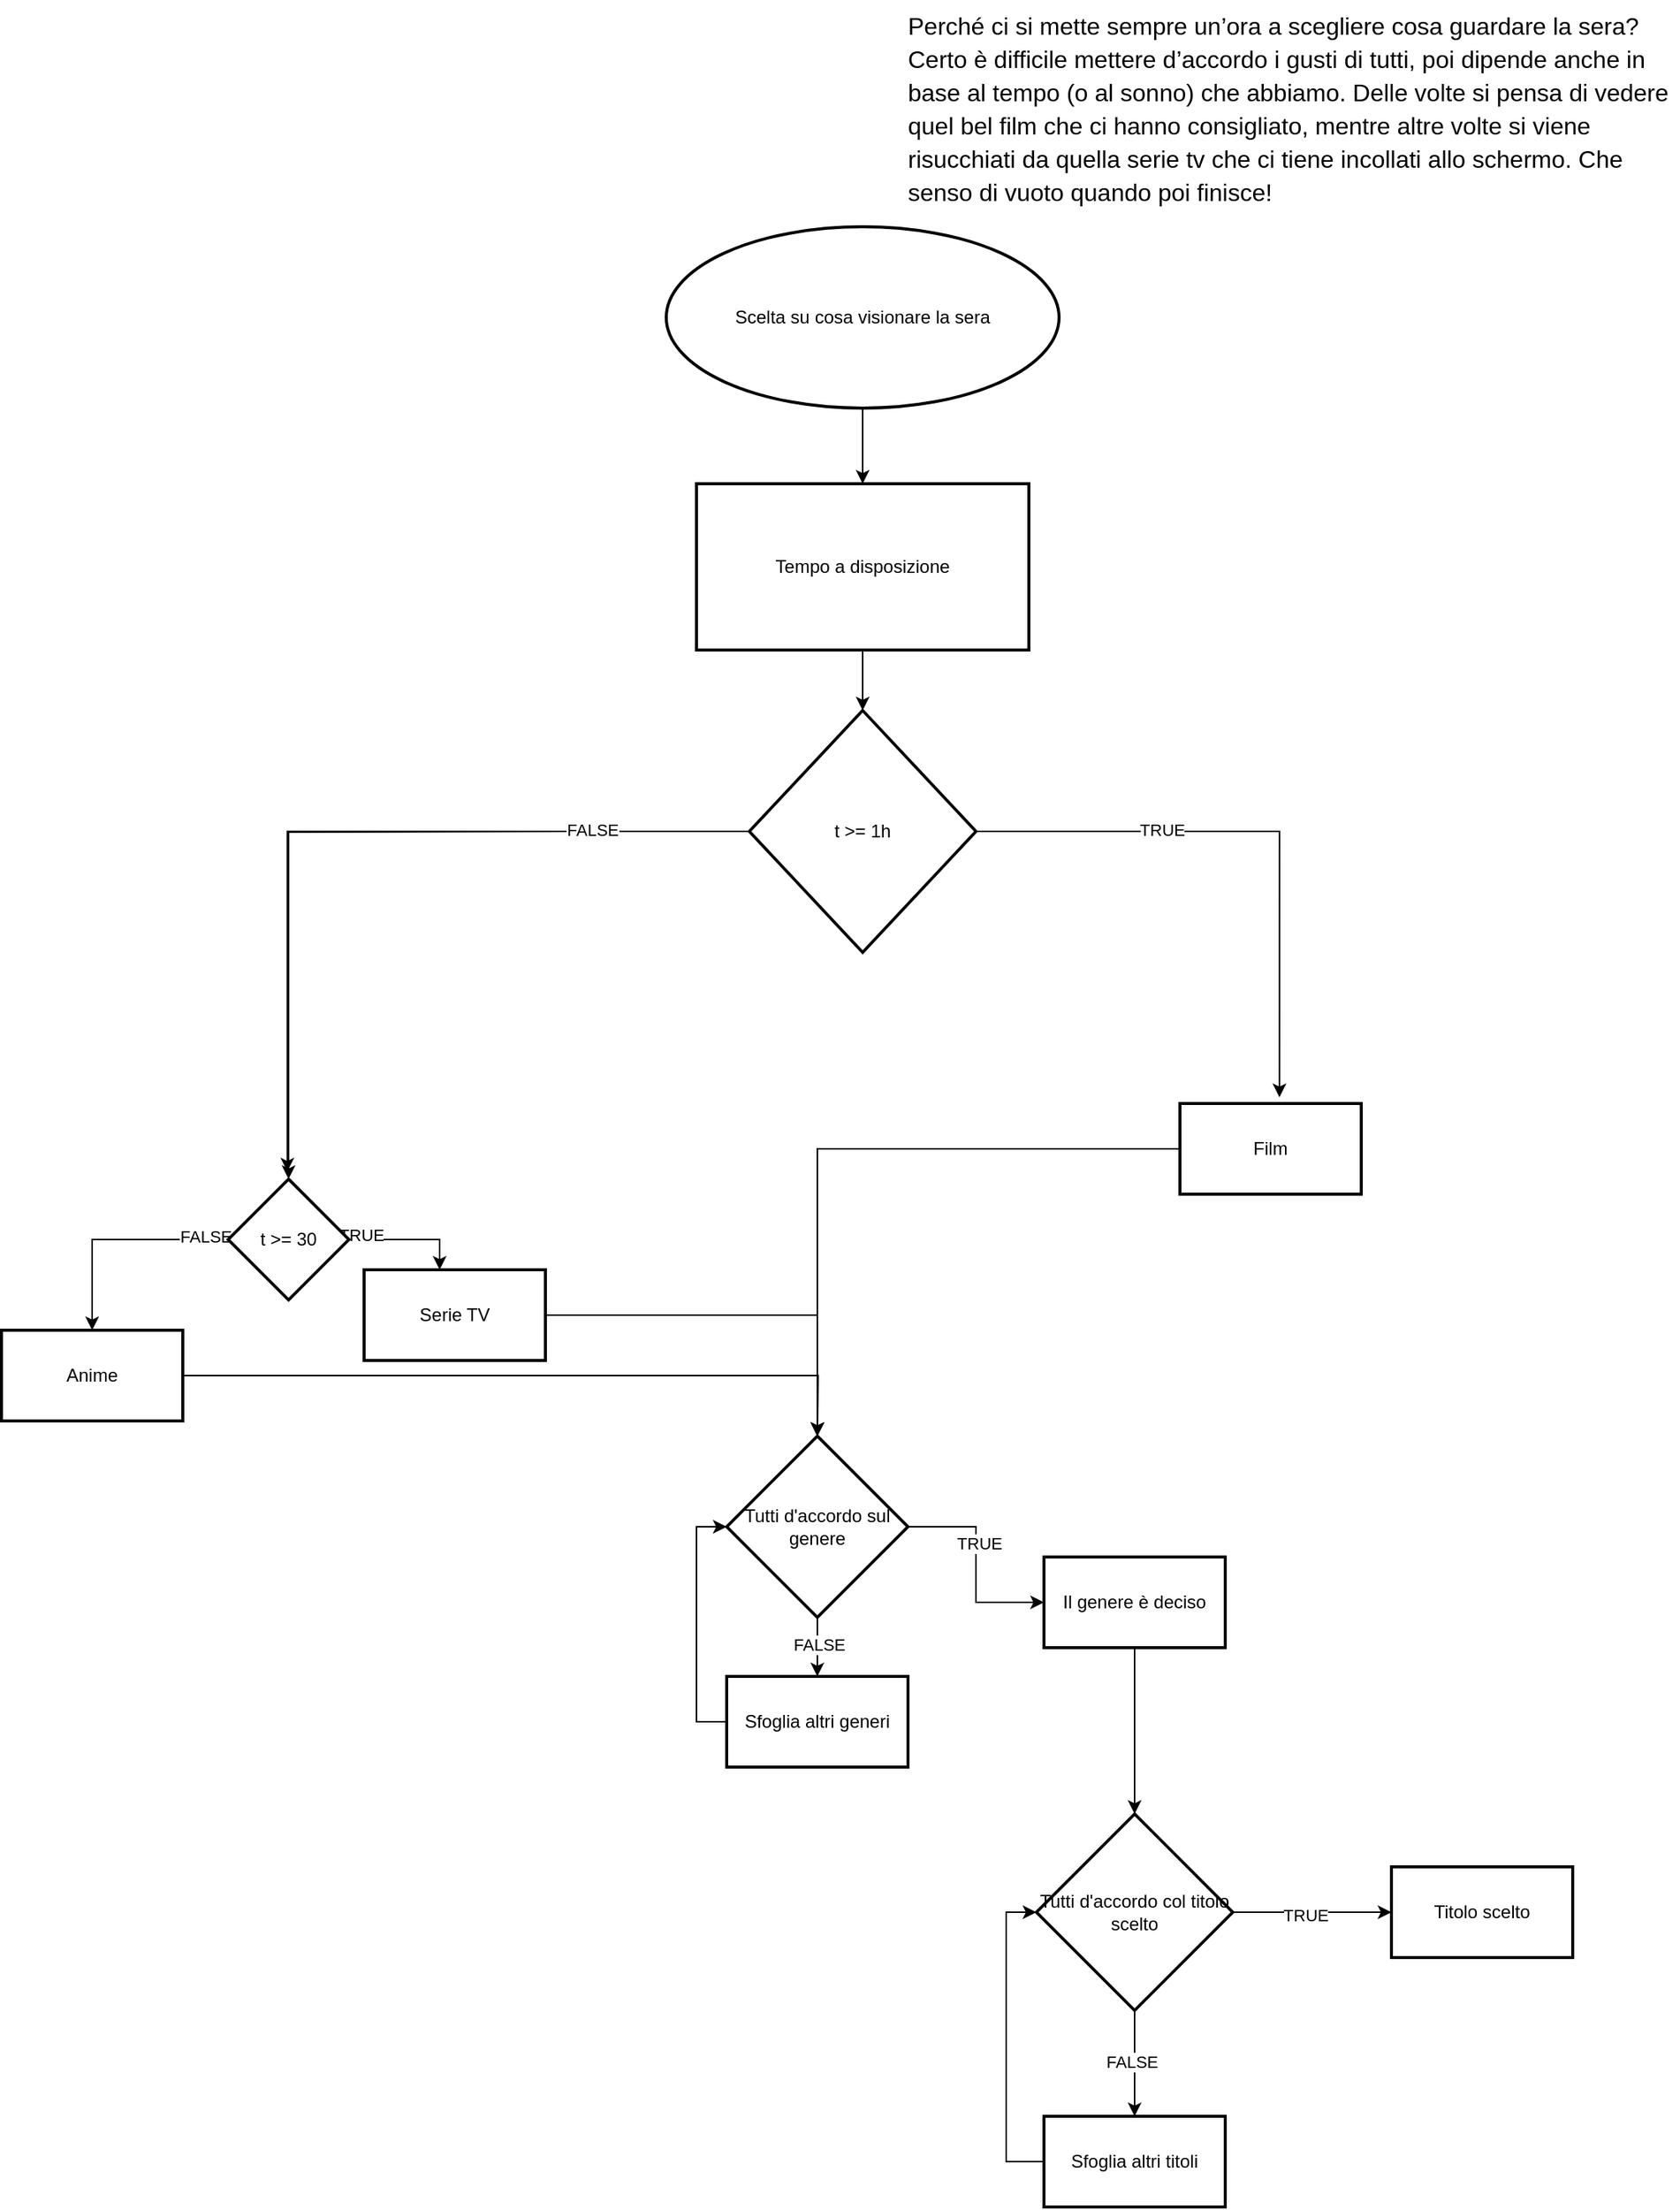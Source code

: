 <mxfile version="24.2.5" type="device">
  <diagram name="Pagina-1" id="BaRYJP46SEVp_7w-0Xdb">
    <mxGraphModel dx="3267" dy="1292" grid="1" gridSize="10" guides="1" tooltips="1" connect="1" arrows="1" fold="1" page="1" pageScale="1" pageWidth="827" pageHeight="1169" background="#ffffff" math="0" shadow="0">
      <root>
        <mxCell id="0" />
        <mxCell id="1" parent="0" />
        <mxCell id="3V6S1HHqgzO34eC3wB2g-3" value="&lt;b style=&quot;font-weight:normal;&quot; id=&quot;docs-internal-guid-7942f7b9-7fff-d7cf-f2d4-40ea38739836&quot;&gt;&lt;p dir=&quot;ltr&quot; style=&quot;line-height:1.38;margin-left: 36pt;margin-top:0pt;margin-bottom:0pt;&quot;&gt;&lt;span style=&quot;font-size:12pt;font-family:Arial,sans-serif;color:#000000;background-color:transparent;font-weight:400;font-style:normal;font-variant:normal;text-decoration:none;vertical-align:baseline;white-space:pre;white-space:pre-wrap;&quot;&gt;Perché ci si mette sempre un’ora a scegliere cosa guardare la sera? Certo è difficile mettere d’accordo i gusti di tutti, poi dipende anche in base al tempo (o al sonno) che abbiamo. Delle volte si pensa di vedere quel bel film che ci hanno consigliato, mentre altre volte si viene risucchiati da quella serie tv che ci tiene incollati allo schermo. Che senso di vuoto quando poi finisce!&amp;nbsp;&lt;/span&gt;&lt;/p&gt;&lt;/b&gt;&lt;br class=&quot;Apple-interchange-newline&quot;&gt;" style="text;whiteSpace=wrap;html=1;" vertex="1" parent="1">
          <mxGeometry x="-20" width="560" height="170" as="geometry" />
        </mxCell>
        <mxCell id="3V6S1HHqgzO34eC3wB2g-8" value="" style="edgeStyle=orthogonalEdgeStyle;rounded=0;orthogonalLoop=1;jettySize=auto;html=1;" edge="1" parent="1" source="3V6S1HHqgzO34eC3wB2g-5" target="3V6S1HHqgzO34eC3wB2g-7">
          <mxGeometry relative="1" as="geometry" />
        </mxCell>
        <mxCell id="3V6S1HHqgzO34eC3wB2g-5" value="Scelta su cosa visionare la sera" style="strokeWidth=2;html=1;shape=mxgraph.flowchart.start_1;whiteSpace=wrap;" vertex="1" parent="1">
          <mxGeometry x="-130" y="150" width="260" height="120" as="geometry" />
        </mxCell>
        <mxCell id="3V6S1HHqgzO34eC3wB2g-20" value="" style="edgeStyle=orthogonalEdgeStyle;rounded=0;orthogonalLoop=1;jettySize=auto;html=1;entryX=0.549;entryY=-0.069;entryDx=0;entryDy=0;entryPerimeter=0;" edge="1" parent="1" source="3V6S1HHqgzO34eC3wB2g-6" target="3V6S1HHqgzO34eC3wB2g-23">
          <mxGeometry relative="1" as="geometry">
            <mxPoint x="315" y="650" as="targetPoint" />
          </mxGeometry>
        </mxCell>
        <mxCell id="3V6S1HHqgzO34eC3wB2g-32" value="TRUE" style="edgeLabel;html=1;align=center;verticalAlign=middle;resizable=0;points=[];" vertex="1" connectable="0" parent="3V6S1HHqgzO34eC3wB2g-20">
          <mxGeometry x="-0.346" y="1" relative="1" as="geometry">
            <mxPoint as="offset" />
          </mxGeometry>
        </mxCell>
        <mxCell id="3V6S1HHqgzO34eC3wB2g-6" value="t &amp;gt;= 1h" style="strokeWidth=2;html=1;shape=mxgraph.flowchart.decision;whiteSpace=wrap;" vertex="1" parent="1">
          <mxGeometry x="-75" y="470" width="150" height="160" as="geometry" />
        </mxCell>
        <mxCell id="3V6S1HHqgzO34eC3wB2g-11" value="" style="edgeStyle=orthogonalEdgeStyle;rounded=0;orthogonalLoop=1;jettySize=auto;html=1;" edge="1" parent="1" source="3V6S1HHqgzO34eC3wB2g-7" target="3V6S1HHqgzO34eC3wB2g-6">
          <mxGeometry relative="1" as="geometry" />
        </mxCell>
        <mxCell id="3V6S1HHqgzO34eC3wB2g-7" value="Tempo a disposizione" style="whiteSpace=wrap;html=1;strokeWidth=2;" vertex="1" parent="1">
          <mxGeometry x="-110" y="320" width="220" height="110" as="geometry" />
        </mxCell>
        <mxCell id="3V6S1HHqgzO34eC3wB2g-30" value="" style="edgeStyle=orthogonalEdgeStyle;rounded=0;orthogonalLoop=1;jettySize=auto;html=1;" edge="1" parent="1" target="3V6S1HHqgzO34eC3wB2g-29">
          <mxGeometry relative="1" as="geometry">
            <mxPoint x="-190" y="550" as="sourcePoint" />
          </mxGeometry>
        </mxCell>
        <mxCell id="3V6S1HHqgzO34eC3wB2g-48" value="" style="edgeStyle=orthogonalEdgeStyle;rounded=0;orthogonalLoop=1;jettySize=auto;html=1;" edge="1" parent="1" source="3V6S1HHqgzO34eC3wB2g-23" target="3V6S1HHqgzO34eC3wB2g-47">
          <mxGeometry relative="1" as="geometry" />
        </mxCell>
        <mxCell id="3V6S1HHqgzO34eC3wB2g-23" value="Film" style="whiteSpace=wrap;html=1;strokeWidth=2;" vertex="1" parent="1">
          <mxGeometry x="210" y="730" width="120" height="60" as="geometry" />
        </mxCell>
        <mxCell id="3V6S1HHqgzO34eC3wB2g-36" value="" style="edgeStyle=orthogonalEdgeStyle;rounded=0;orthogonalLoop=1;jettySize=auto;html=1;" edge="1" parent="1" source="3V6S1HHqgzO34eC3wB2g-29" target="3V6S1HHqgzO34eC3wB2g-35">
          <mxGeometry relative="1" as="geometry">
            <Array as="points">
              <mxPoint x="-280" y="820" />
            </Array>
          </mxGeometry>
        </mxCell>
        <mxCell id="3V6S1HHqgzO34eC3wB2g-39" value="TRUE" style="edgeLabel;html=1;align=center;verticalAlign=middle;resizable=0;points=[];" vertex="1" connectable="0" parent="3V6S1HHqgzO34eC3wB2g-36">
          <mxGeometry x="-0.808" y="3" relative="1" as="geometry">
            <mxPoint as="offset" />
          </mxGeometry>
        </mxCell>
        <mxCell id="3V6S1HHqgzO34eC3wB2g-38" value="" style="edgeStyle=orthogonalEdgeStyle;rounded=0;orthogonalLoop=1;jettySize=auto;html=1;" edge="1" parent="1" source="3V6S1HHqgzO34eC3wB2g-29" target="3V6S1HHqgzO34eC3wB2g-37">
          <mxGeometry relative="1" as="geometry">
            <Array as="points">
              <mxPoint x="-510" y="820" />
            </Array>
          </mxGeometry>
        </mxCell>
        <mxCell id="3V6S1HHqgzO34eC3wB2g-40" value="FALSE" style="edgeLabel;html=1;align=center;verticalAlign=middle;resizable=0;points=[];" vertex="1" connectable="0" parent="3V6S1HHqgzO34eC3wB2g-38">
          <mxGeometry x="-0.795" y="-2" relative="1" as="geometry">
            <mxPoint as="offset" />
          </mxGeometry>
        </mxCell>
        <mxCell id="3V6S1HHqgzO34eC3wB2g-29" value="t &amp;gt;= 30" style="rhombus;whiteSpace=wrap;html=1;strokeWidth=2;" vertex="1" parent="1">
          <mxGeometry x="-420" y="780" width="80" height="80" as="geometry" />
        </mxCell>
        <mxCell id="3V6S1HHqgzO34eC3wB2g-59" style="edgeStyle=orthogonalEdgeStyle;rounded=0;orthogonalLoop=1;jettySize=auto;html=1;entryX=0.5;entryY=0;entryDx=0;entryDy=0;" edge="1" parent="1" source="3V6S1HHqgzO34eC3wB2g-35" target="3V6S1HHqgzO34eC3wB2g-47">
          <mxGeometry relative="1" as="geometry" />
        </mxCell>
        <mxCell id="3V6S1HHqgzO34eC3wB2g-35" value="Serie TV" style="whiteSpace=wrap;html=1;strokeWidth=2;" vertex="1" parent="1">
          <mxGeometry x="-330" y="840" width="120" height="60" as="geometry" />
        </mxCell>
        <mxCell id="3V6S1HHqgzO34eC3wB2g-60" style="edgeStyle=orthogonalEdgeStyle;rounded=0;orthogonalLoop=1;jettySize=auto;html=1;" edge="1" parent="1" source="3V6S1HHqgzO34eC3wB2g-37">
          <mxGeometry relative="1" as="geometry">
            <mxPoint x="-30" y="950" as="targetPoint" />
          </mxGeometry>
        </mxCell>
        <mxCell id="3V6S1HHqgzO34eC3wB2g-37" value="Anime" style="whiteSpace=wrap;html=1;strokeWidth=2;" vertex="1" parent="1">
          <mxGeometry x="-570" y="880" width="120" height="60" as="geometry" />
        </mxCell>
        <mxCell id="3V6S1HHqgzO34eC3wB2g-42" style="edgeStyle=orthogonalEdgeStyle;rounded=0;orthogonalLoop=1;jettySize=auto;html=1;exitX=0;exitY=0.5;exitDx=0;exitDy=0;exitPerimeter=0;entryX=0.49;entryY=-0.062;entryDx=0;entryDy=0;entryPerimeter=0;" edge="1" parent="1" source="3V6S1HHqgzO34eC3wB2g-6" target="3V6S1HHqgzO34eC3wB2g-29">
          <mxGeometry relative="1" as="geometry" />
        </mxCell>
        <mxCell id="3V6S1HHqgzO34eC3wB2g-43" value="FALSE" style="edgeLabel;html=1;align=center;verticalAlign=middle;resizable=0;points=[];" vertex="1" connectable="0" parent="3V6S1HHqgzO34eC3wB2g-42">
          <mxGeometry x="-0.608" y="-1" relative="1" as="geometry">
            <mxPoint as="offset" />
          </mxGeometry>
        </mxCell>
        <mxCell id="3V6S1HHqgzO34eC3wB2g-51" value="" style="edgeStyle=orthogonalEdgeStyle;rounded=0;orthogonalLoop=1;jettySize=auto;html=1;" edge="1" parent="1" source="3V6S1HHqgzO34eC3wB2g-47" target="3V6S1HHqgzO34eC3wB2g-50">
          <mxGeometry relative="1" as="geometry" />
        </mxCell>
        <mxCell id="3V6S1HHqgzO34eC3wB2g-52" value="TRUE" style="edgeLabel;html=1;align=center;verticalAlign=middle;resizable=0;points=[];" vertex="1" connectable="0" parent="3V6S1HHqgzO34eC3wB2g-51">
          <mxGeometry x="-0.208" y="2" relative="1" as="geometry">
            <mxPoint as="offset" />
          </mxGeometry>
        </mxCell>
        <mxCell id="3V6S1HHqgzO34eC3wB2g-56" value="" style="edgeStyle=orthogonalEdgeStyle;rounded=0;orthogonalLoop=1;jettySize=auto;html=1;" edge="1" parent="1" source="3V6S1HHqgzO34eC3wB2g-47" target="3V6S1HHqgzO34eC3wB2g-55">
          <mxGeometry relative="1" as="geometry" />
        </mxCell>
        <mxCell id="3V6S1HHqgzO34eC3wB2g-58" value="FALSE" style="edgeLabel;html=1;align=center;verticalAlign=middle;resizable=0;points=[];" vertex="1" connectable="0" parent="3V6S1HHqgzO34eC3wB2g-56">
          <mxGeometry x="-0.117" y="1" relative="1" as="geometry">
            <mxPoint as="offset" />
          </mxGeometry>
        </mxCell>
        <mxCell id="3V6S1HHqgzO34eC3wB2g-47" value="Tutti d&#39;accordo sul genere" style="rhombus;whiteSpace=wrap;html=1;strokeWidth=2;" vertex="1" parent="1">
          <mxGeometry x="-90" y="950" width="120" height="120" as="geometry" />
        </mxCell>
        <mxCell id="3V6S1HHqgzO34eC3wB2g-62" value="" style="edgeStyle=orthogonalEdgeStyle;rounded=0;orthogonalLoop=1;jettySize=auto;html=1;" edge="1" parent="1" source="3V6S1HHqgzO34eC3wB2g-50" target="3V6S1HHqgzO34eC3wB2g-61">
          <mxGeometry relative="1" as="geometry" />
        </mxCell>
        <mxCell id="3V6S1HHqgzO34eC3wB2g-50" value="Il genere è deciso" style="whiteSpace=wrap;html=1;strokeWidth=2;" vertex="1" parent="1">
          <mxGeometry x="120" y="1030" width="120" height="60" as="geometry" />
        </mxCell>
        <mxCell id="3V6S1HHqgzO34eC3wB2g-57" style="edgeStyle=orthogonalEdgeStyle;rounded=0;orthogonalLoop=1;jettySize=auto;html=1;exitX=0;exitY=0.5;exitDx=0;exitDy=0;entryX=0;entryY=0.5;entryDx=0;entryDy=0;" edge="1" parent="1" source="3V6S1HHqgzO34eC3wB2g-55" target="3V6S1HHqgzO34eC3wB2g-47">
          <mxGeometry relative="1" as="geometry" />
        </mxCell>
        <mxCell id="3V6S1HHqgzO34eC3wB2g-55" value="Sfoglia altri generi" style="whiteSpace=wrap;html=1;strokeWidth=2;" vertex="1" parent="1">
          <mxGeometry x="-90" y="1109" width="120" height="60" as="geometry" />
        </mxCell>
        <mxCell id="3V6S1HHqgzO34eC3wB2g-64" value="" style="edgeStyle=orthogonalEdgeStyle;rounded=0;orthogonalLoop=1;jettySize=auto;html=1;" edge="1" parent="1" source="3V6S1HHqgzO34eC3wB2g-61" target="3V6S1HHqgzO34eC3wB2g-63">
          <mxGeometry relative="1" as="geometry" />
        </mxCell>
        <mxCell id="3V6S1HHqgzO34eC3wB2g-72" value="TRUE" style="edgeLabel;html=1;align=center;verticalAlign=middle;resizable=0;points=[];" vertex="1" connectable="0" parent="3V6S1HHqgzO34eC3wB2g-64">
          <mxGeometry x="-0.095" y="-2" relative="1" as="geometry">
            <mxPoint as="offset" />
          </mxGeometry>
        </mxCell>
        <mxCell id="3V6S1HHqgzO34eC3wB2g-66" value="" style="edgeStyle=orthogonalEdgeStyle;rounded=0;orthogonalLoop=1;jettySize=auto;html=1;" edge="1" parent="1" source="3V6S1HHqgzO34eC3wB2g-61" target="3V6S1HHqgzO34eC3wB2g-65">
          <mxGeometry relative="1" as="geometry" />
        </mxCell>
        <mxCell id="3V6S1HHqgzO34eC3wB2g-73" value="FALSE" style="edgeLabel;html=1;align=center;verticalAlign=middle;resizable=0;points=[];" vertex="1" connectable="0" parent="3V6S1HHqgzO34eC3wB2g-66">
          <mxGeometry x="-0.048" y="-2" relative="1" as="geometry">
            <mxPoint as="offset" />
          </mxGeometry>
        </mxCell>
        <mxCell id="3V6S1HHqgzO34eC3wB2g-61" value="Tutti d&#39;accordo col titolo scelto" style="rhombus;whiteSpace=wrap;html=1;strokeWidth=2;" vertex="1" parent="1">
          <mxGeometry x="115" y="1200" width="130" height="130" as="geometry" />
        </mxCell>
        <mxCell id="3V6S1HHqgzO34eC3wB2g-63" value="Titolo scelto" style="whiteSpace=wrap;html=1;strokeWidth=2;" vertex="1" parent="1">
          <mxGeometry x="350" y="1235" width="120" height="60" as="geometry" />
        </mxCell>
        <mxCell id="3V6S1HHqgzO34eC3wB2g-71" style="edgeStyle=orthogonalEdgeStyle;rounded=0;orthogonalLoop=1;jettySize=auto;html=1;exitX=0;exitY=0.5;exitDx=0;exitDy=0;entryX=0;entryY=0.5;entryDx=0;entryDy=0;" edge="1" parent="1" source="3V6S1HHqgzO34eC3wB2g-65" target="3V6S1HHqgzO34eC3wB2g-61">
          <mxGeometry relative="1" as="geometry" />
        </mxCell>
        <mxCell id="3V6S1HHqgzO34eC3wB2g-65" value="Sfoglia altri titoli" style="whiteSpace=wrap;html=1;strokeWidth=2;" vertex="1" parent="1">
          <mxGeometry x="120" y="1400" width="120" height="60" as="geometry" />
        </mxCell>
      </root>
    </mxGraphModel>
  </diagram>
</mxfile>
